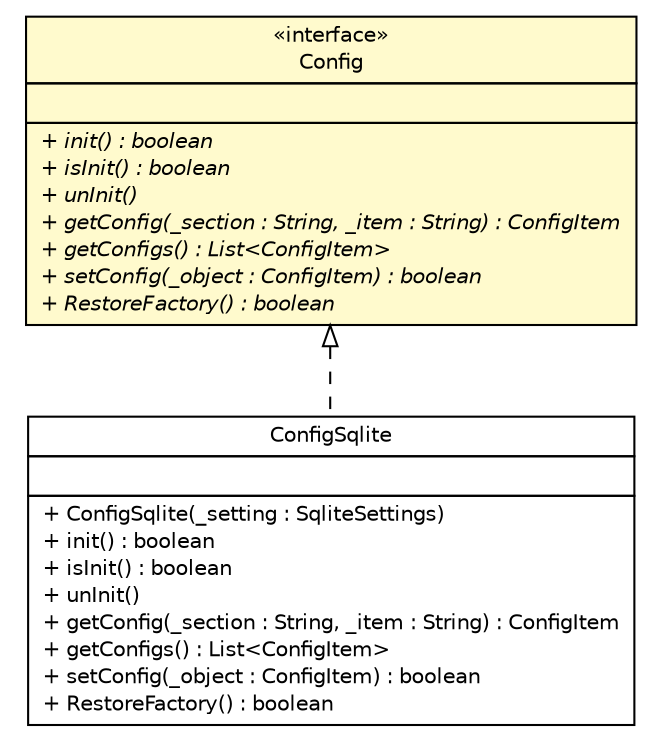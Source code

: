 #!/usr/local/bin/dot
#
# Class diagram 
# Generated by UMLGraph version 5.1 (http://www.umlgraph.org/)
#

digraph G {
	edge [fontname="Helvetica",fontsize=10,labelfontname="Helvetica",labelfontsize=10];
	node [fontname="Helvetica",fontsize=10,shape=plaintext];
	nodesep=0.25;
	ranksep=0.5;
	// com.connectlife.coreserver.config.Config
	c3661 [label=<<table title="com.connectlife.coreserver.config.Config" border="0" cellborder="1" cellspacing="0" cellpadding="2" port="p" bgcolor="lemonChiffon" href="./Config.html">
		<tr><td><table border="0" cellspacing="0" cellpadding="1">
<tr><td align="center" balign="center"> &#171;interface&#187; </td></tr>
<tr><td align="center" balign="center"> Config </td></tr>
		</table></td></tr>
		<tr><td><table border="0" cellspacing="0" cellpadding="1">
<tr><td align="left" balign="left">  </td></tr>
		</table></td></tr>
		<tr><td><table border="0" cellspacing="0" cellpadding="1">
<tr><td align="left" balign="left"><font face="Helvetica-Oblique" point-size="10.0"> + init() : boolean </font></td></tr>
<tr><td align="left" balign="left"><font face="Helvetica-Oblique" point-size="10.0"> + isInit() : boolean </font></td></tr>
<tr><td align="left" balign="left"><font face="Helvetica-Oblique" point-size="10.0"> + unInit() </font></td></tr>
<tr><td align="left" balign="left"><font face="Helvetica-Oblique" point-size="10.0"> + getConfig(_section : String, _item : String) : ConfigItem </font></td></tr>
<tr><td align="left" balign="left"><font face="Helvetica-Oblique" point-size="10.0"> + getConfigs() : List&lt;ConfigItem&gt; </font></td></tr>
<tr><td align="left" balign="left"><font face="Helvetica-Oblique" point-size="10.0"> + setConfig(_object : ConfigItem) : boolean </font></td></tr>
<tr><td align="left" balign="left"><font face="Helvetica-Oblique" point-size="10.0"> + RestoreFactory() : boolean </font></td></tr>
		</table></td></tr>
		</table>>, fontname="Helvetica", fontcolor="black", fontsize=10.0];
	// com.connectlife.coreserver.config.ConfigSqlite
	c3663 [label=<<table title="com.connectlife.coreserver.config.ConfigSqlite" border="0" cellborder="1" cellspacing="0" cellpadding="2" port="p" href="./ConfigSqlite.html">
		<tr><td><table border="0" cellspacing="0" cellpadding="1">
<tr><td align="center" balign="center"> ConfigSqlite </td></tr>
		</table></td></tr>
		<tr><td><table border="0" cellspacing="0" cellpadding="1">
<tr><td align="left" balign="left">  </td></tr>
		</table></td></tr>
		<tr><td><table border="0" cellspacing="0" cellpadding="1">
<tr><td align="left" balign="left"> + ConfigSqlite(_setting : SqliteSettings) </td></tr>
<tr><td align="left" balign="left"> + init() : boolean </td></tr>
<tr><td align="left" balign="left"> + isInit() : boolean </td></tr>
<tr><td align="left" balign="left"> + unInit() </td></tr>
<tr><td align="left" balign="left"> + getConfig(_section : String, _item : String) : ConfigItem </td></tr>
<tr><td align="left" balign="left"> + getConfigs() : List&lt;ConfigItem&gt; </td></tr>
<tr><td align="left" balign="left"> + setConfig(_object : ConfigItem) : boolean </td></tr>
<tr><td align="left" balign="left"> + RestoreFactory() : boolean </td></tr>
		</table></td></tr>
		</table>>, fontname="Helvetica", fontcolor="black", fontsize=10.0];
	//com.connectlife.coreserver.config.ConfigSqlite implements com.connectlife.coreserver.config.Config
	c3661:p -> c3663:p [dir=back,arrowtail=empty,style=dashed];
}

